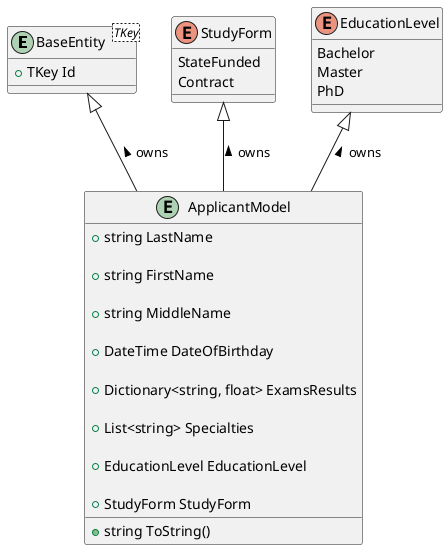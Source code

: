 ﻿@startuml
'https://plantuml.com/class-diagram

entity BaseEntity<TKey>
{
+ TKey Id
}
entity ApplicantModel
{
 + string LastName 

 + string FirstName 

 + string MiddleName 

 + DateTime DateOfBirthday 

 + Dictionary<string, float> ExamsResults

 + List<string> Specialties

 + EducationLevel EducationLevel 

 + StudyForm StudyForm 
 
 + string ToString()
}

BaseEntity <|-- ApplicantModel : < owns
StudyForm <|-- ApplicantModel : < owns
EducationLevel <|-- ApplicantModel : < owns

enum StudyForm {
StateFunded
Contract
}

enum EducationLevel
{
Bachelor
Master
PhD
}

@enduml

